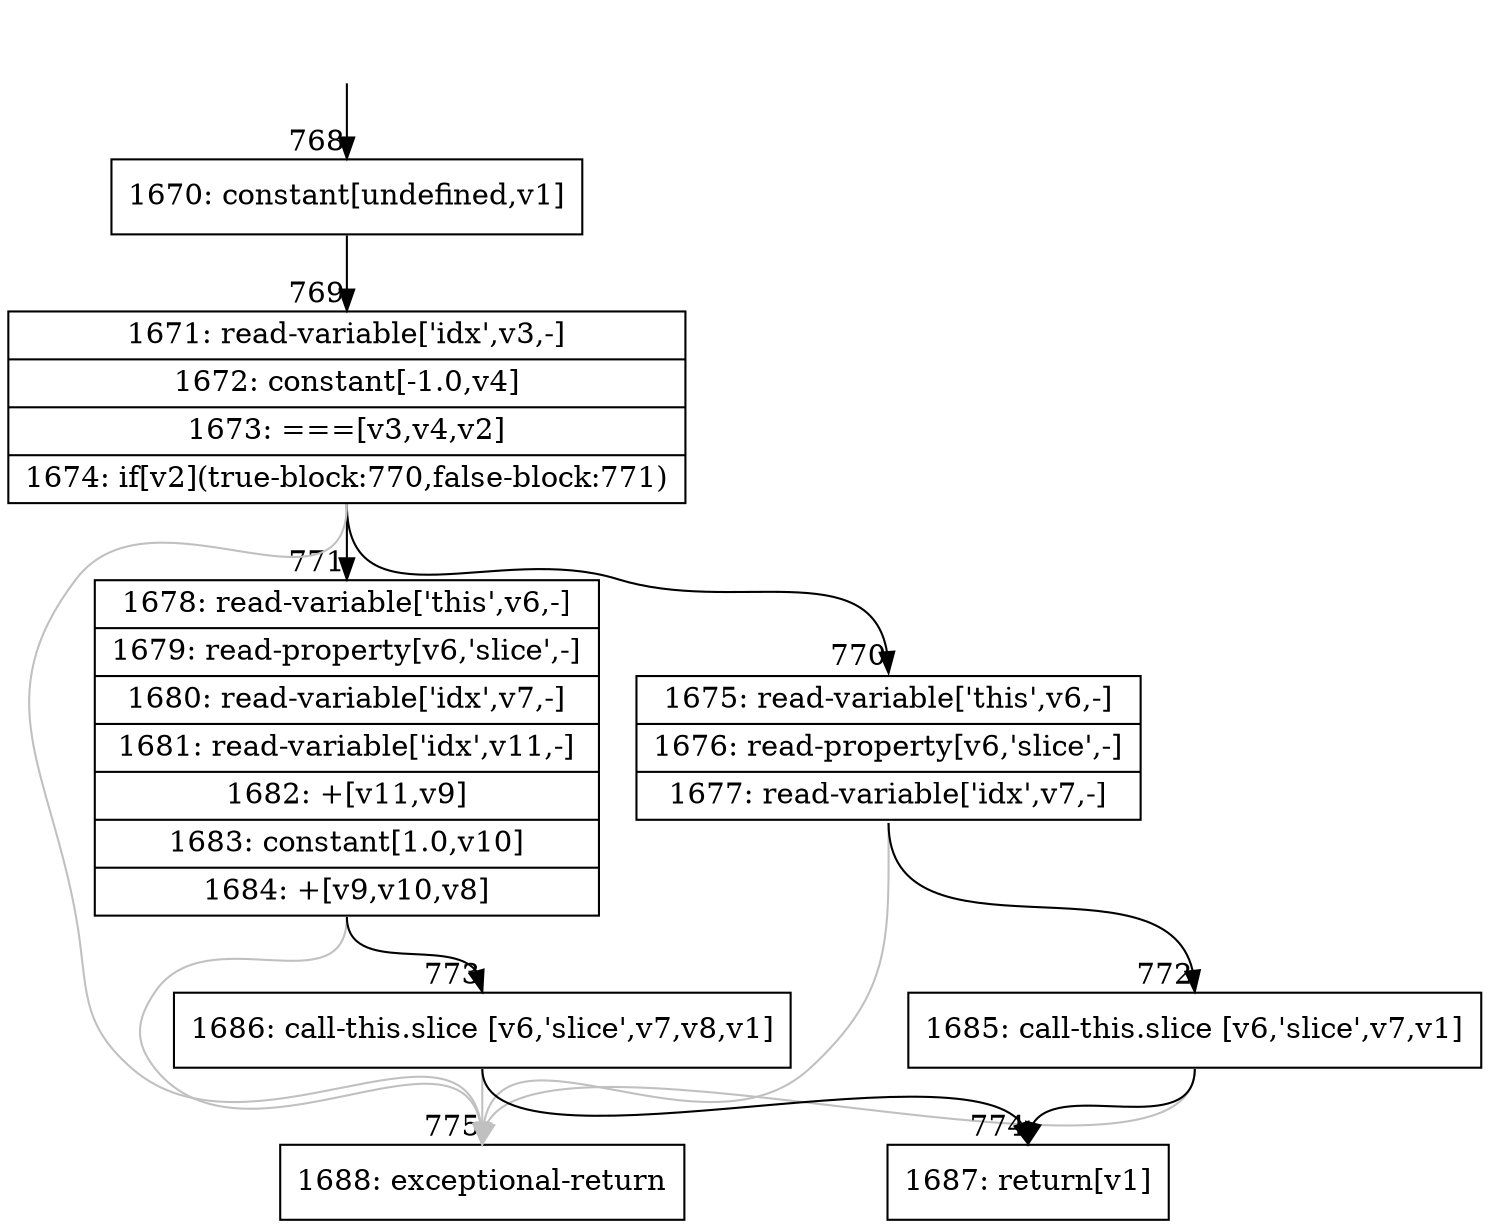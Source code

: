 digraph {
rankdir="TD"
BB_entry70[shape=none,label=""];
BB_entry70 -> BB768 [tailport=s, headport=n, headlabel="    768"]
BB768 [shape=record label="{1670: constant[undefined,v1]}" ] 
BB768 -> BB769 [tailport=s, headport=n, headlabel="      769"]
BB769 [shape=record label="{1671: read-variable['idx',v3,-]|1672: constant[-1.0,v4]|1673: ===[v3,v4,v2]|1674: if[v2](true-block:770,false-block:771)}" ] 
BB769 -> BB770 [tailport=s, headport=n, headlabel="      770"]
BB769 -> BB771 [tailport=s, headport=n, headlabel="      771"]
BB769 -> BB775 [tailport=s, headport=n, color=gray, headlabel="      775"]
BB770 [shape=record label="{1675: read-variable['this',v6,-]|1676: read-property[v6,'slice',-]|1677: read-variable['idx',v7,-]}" ] 
BB770 -> BB772 [tailport=s, headport=n, headlabel="      772"]
BB770 -> BB775 [tailport=s, headport=n, color=gray]
BB771 [shape=record label="{1678: read-variable['this',v6,-]|1679: read-property[v6,'slice',-]|1680: read-variable['idx',v7,-]|1681: read-variable['idx',v11,-]|1682: +[v11,v9]|1683: constant[1.0,v10]|1684: +[v9,v10,v8]}" ] 
BB771 -> BB773 [tailport=s, headport=n, headlabel="      773"]
BB771 -> BB775 [tailport=s, headport=n, color=gray]
BB772 [shape=record label="{1685: call-this.slice [v6,'slice',v7,v1]}" ] 
BB772 -> BB774 [tailport=s, headport=n, headlabel="      774"]
BB772 -> BB775 [tailport=s, headport=n, color=gray]
BB773 [shape=record label="{1686: call-this.slice [v6,'slice',v7,v8,v1]}" ] 
BB773 -> BB774 [tailport=s, headport=n]
BB773 -> BB775 [tailport=s, headport=n, color=gray]
BB774 [shape=record label="{1687: return[v1]}" ] 
BB775 [shape=record label="{1688: exceptional-return}" ] 
//#$~ 466
}
